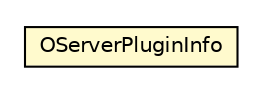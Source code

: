 #!/usr/local/bin/dot
#
# Class diagram 
# Generated by UMLGraph version R5_6-24-gf6e263 (http://www.umlgraph.org/)
#

digraph G {
	edge [fontname="Helvetica",fontsize=10,labelfontname="Helvetica",labelfontsize=10];
	node [fontname="Helvetica",fontsize=10,shape=plaintext];
	nodesep=0.25;
	ranksep=0.5;
	// com.orientechnologies.orient.server.plugin.OServerPluginInfo
	c3862690 [label=<<table title="com.orientechnologies.orient.server.plugin.OServerPluginInfo" border="0" cellborder="1" cellspacing="0" cellpadding="2" port="p" bgcolor="lemonChiffon" href="./OServerPluginInfo.html">
		<tr><td><table border="0" cellspacing="0" cellpadding="1">
<tr><td align="center" balign="center"> OServerPluginInfo </td></tr>
		</table></td></tr>
		</table>>, URL="./OServerPluginInfo.html", fontname="Helvetica", fontcolor="black", fontsize=10.0];
}

